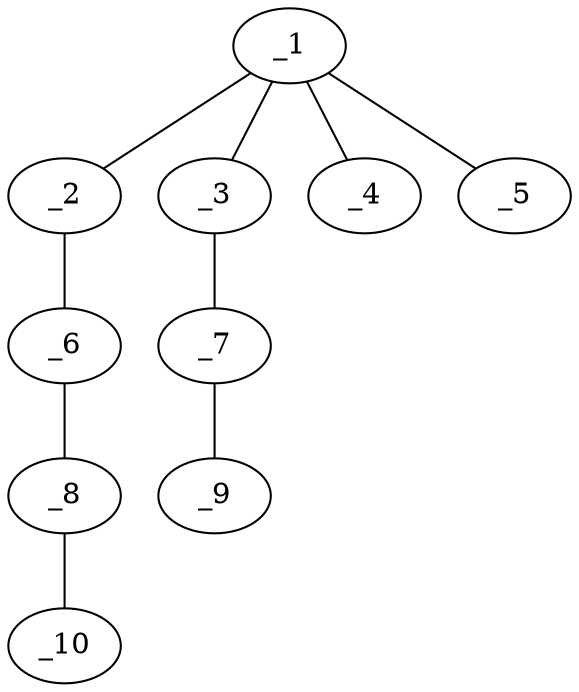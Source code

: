 graph molid528168 {
	_1	 [charge=0,
		chem=5,
		symbol="S  ",
		x="4.5981",
		y=0];
	_2	 [charge=0,
		chem=5,
		symbol="S  ",
		x="5.4641",
		y="0.5"];
	_1 -- _2	 [valence=1];
	_3	 [charge=0,
		chem=1,
		symbol="C  ",
		x="3.7321",
		y="-0.5"];
	_1 -- _3	 [valence=1];
	_4	 [charge=0,
		chem=2,
		symbol="O  ",
		x="5.0981",
		y="-0.866"];
	_1 -- _4	 [valence=2];
	_5	 [charge=0,
		chem=2,
		symbol="O  ",
		x="4.0981",
		y="0.866"];
	_1 -- _5	 [valence=2];
	_6	 [charge=0,
		chem=1,
		symbol="C  ",
		x="6.3301",
		y=0];
	_2 -- _6	 [valence=1];
	_7	 [charge=0,
		chem=1,
		symbol="C  ",
		x="2.866",
		y=0];
	_3 -- _7	 [valence=1];
	_8	 [charge=0,
		chem=1,
		symbol="C  ",
		x="7.1962",
		y="0.5"];
	_6 -- _8	 [valence=1];
	_9	 [charge=0,
		chem=4,
		symbol="N  ",
		x=2,
		y="-0.5"];
	_7 -- _9	 [valence=1];
	_10	 [charge=0,
		chem=4,
		symbol="N  ",
		x="8.0622",
		y=0];
	_8 -- _10	 [valence=1];
}
